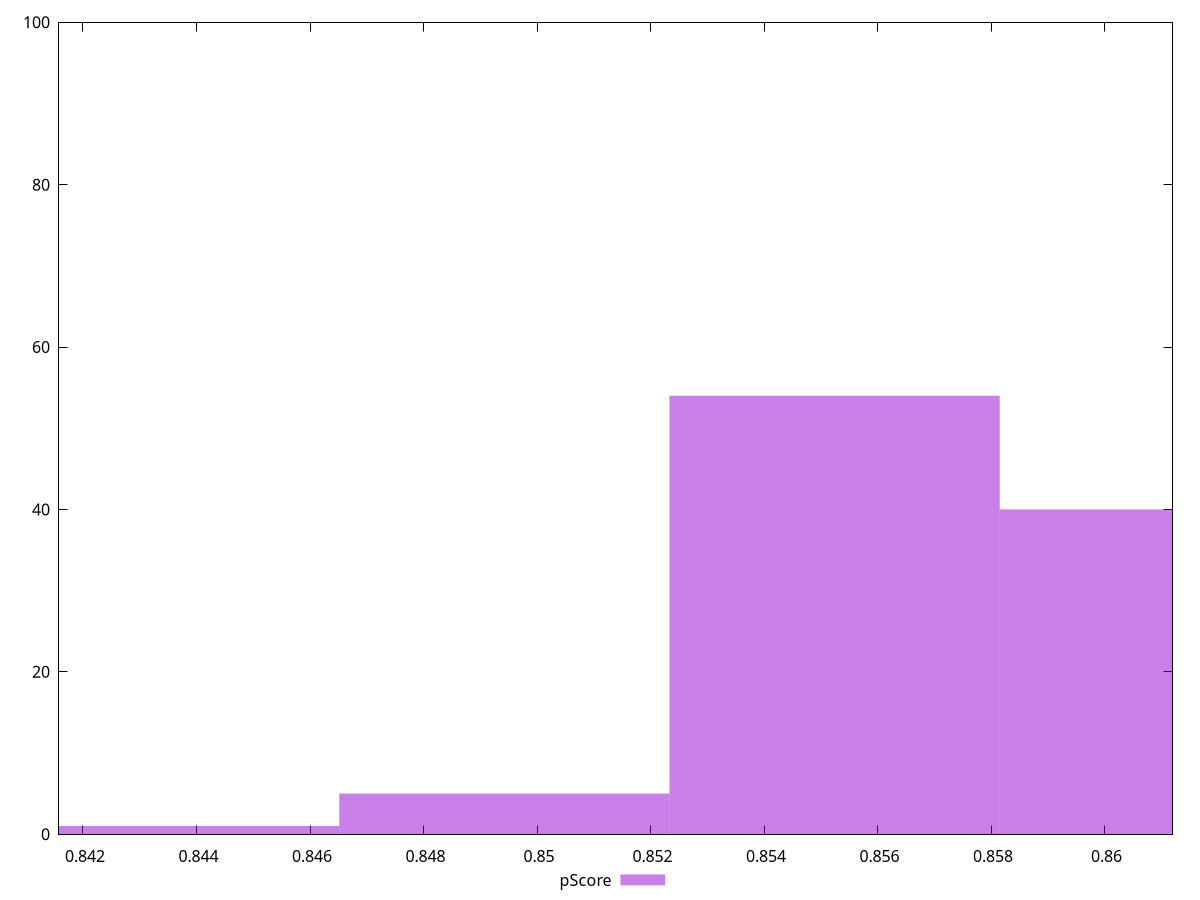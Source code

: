 reset

$pScore <<EOF
0.8494250537863173 5
0.8552430336067716 54
0.8610610134272257 40
0.8436070739658631 1
EOF

set key outside below
set boxwidth 0.005817979820454228
set xrange [0.8415776374464008:0.861196202817609]
set yrange [0:100]
set trange [0:100]
set style fill transparent solid 0.5 noborder
set terminal svg size 640, 490 enhanced background rgb 'white'
set output "reports/report_00031_2021-02-24T23-18-18.084Z/first-contentful-paint/samples/astro/pScore/histogram.svg"

plot $pScore title "pScore" with boxes

reset
